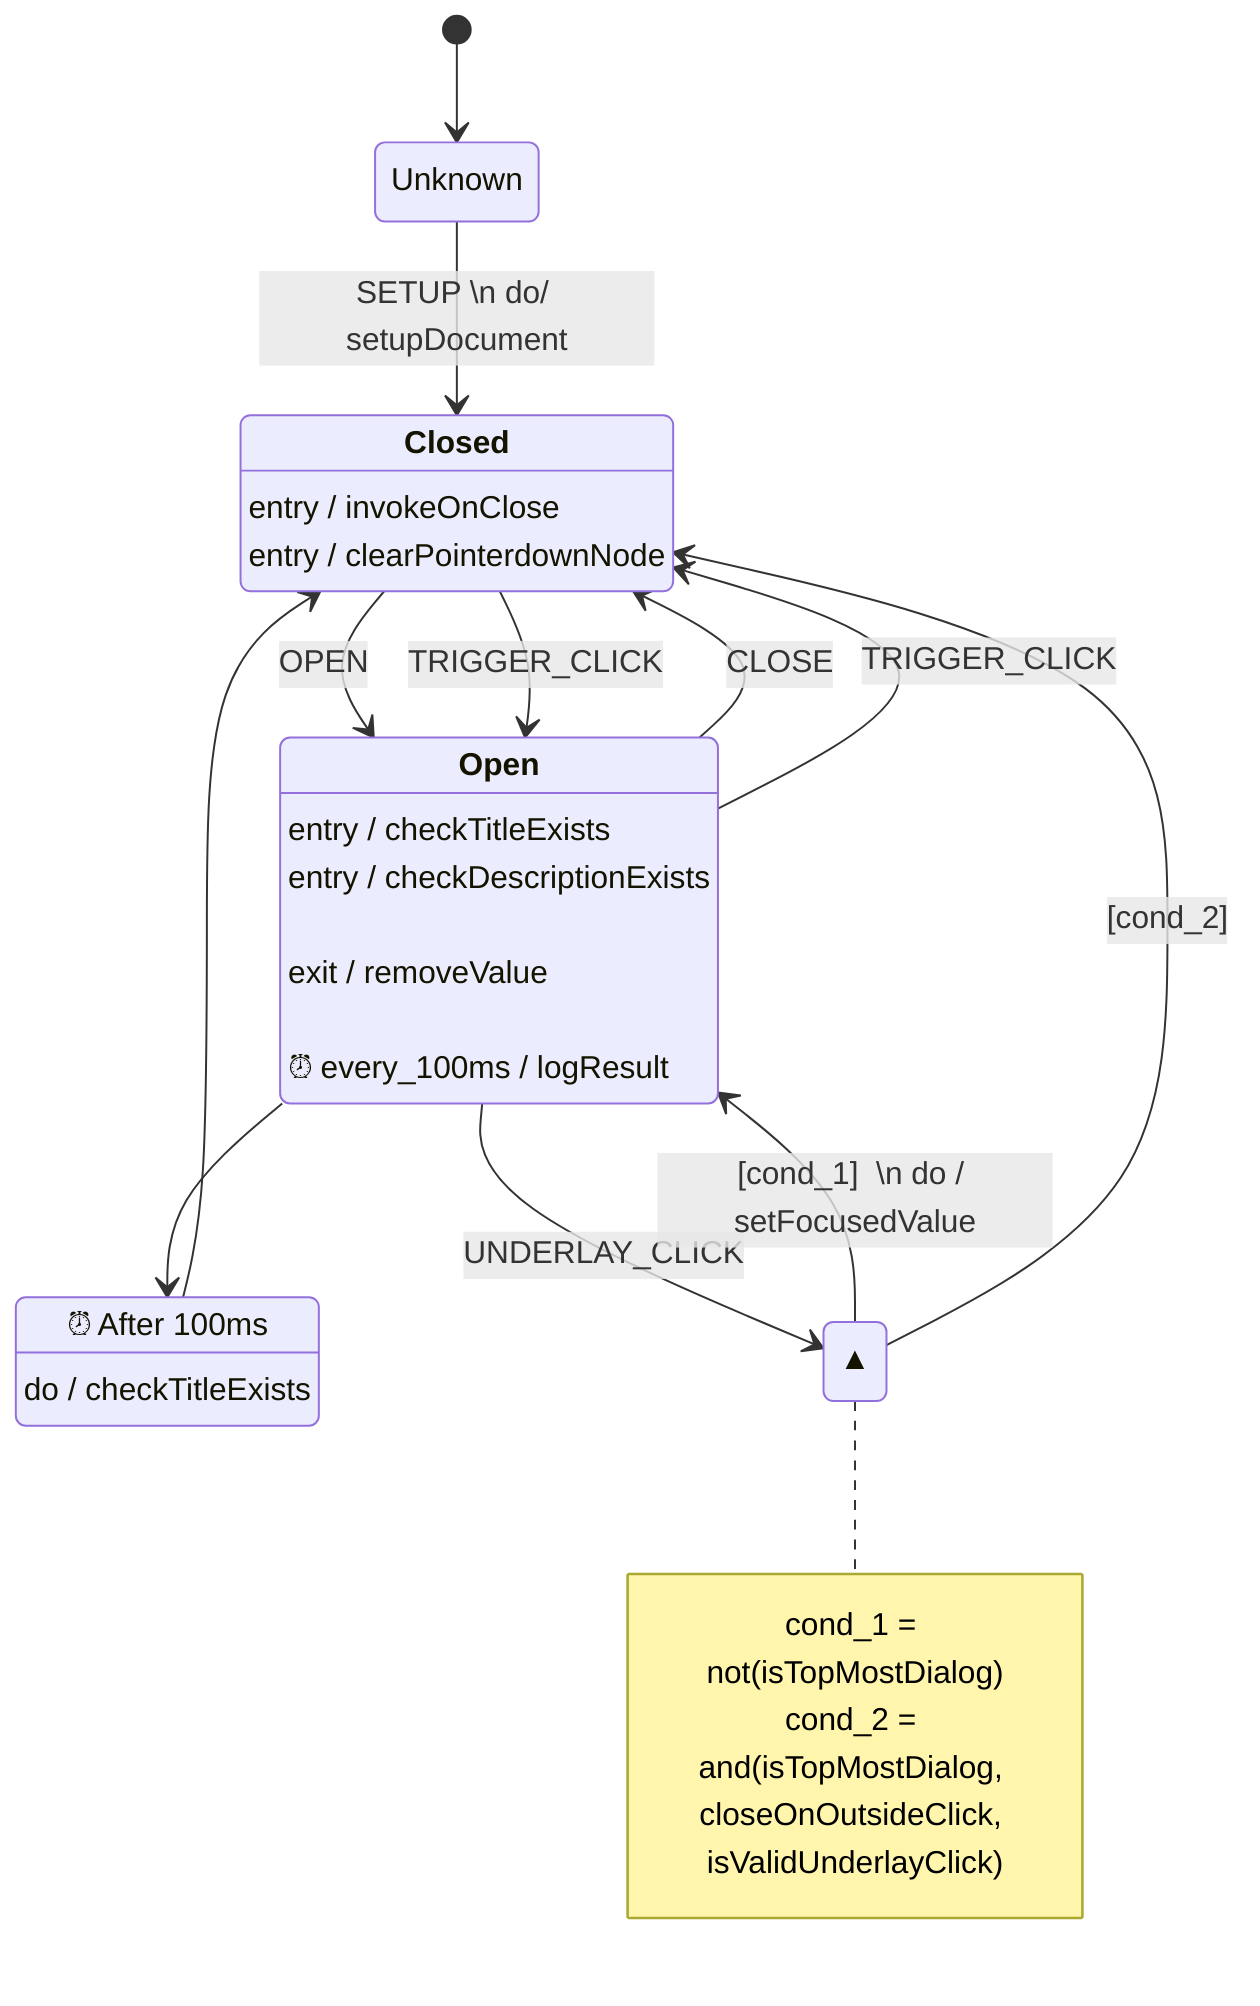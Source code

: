stateDiagram
    %% Initial State
    [*] --> Unknown

    %% Unknown State
    Unknown --> Closed: SETUP \n do/ setupDocument
    
    %% Open State
    Open: <b>Open</b>
    Open: entry / checkTitleExists
    Open: entry / checkDescriptionExists \n
    Open: exit / removeValue \n
    Open: ⏰ every_100ms / logResult
    Open --> Closed: CLOSE
    Open --> Closed: TRIGGER_CLICK
    
    %% Open After Transition
    Open --> after_100ms
    after_100ms: ⏰ After 100ms
    after_100ms: do / checkTitleExists
    after_100ms --> Closed
    
    state Fork_1 <<fork>>
    Fork_1: ▲
    Open --> Fork_1: UNDERLAY_CLICK
    Fork_1 --> Open: [cond_1]  \n do / setFocusedValue
    Fork_1 --> Closed: [cond_2]
    note right of Fork_1
        cond_1 = not(isTopMostDialog)
        cond_2 = and(isTopMostDialog, closeOnOutsideClick, isValidUnderlayClick)
    end note

    %% Closed State
    Closed: <b>Closed</b>
    Closed: entry / invokeOnClose
    Closed: entry / clearPointerdownNode
    Closed --> Open: OPEN
    Closed --> Open: TRIGGER_CLICK